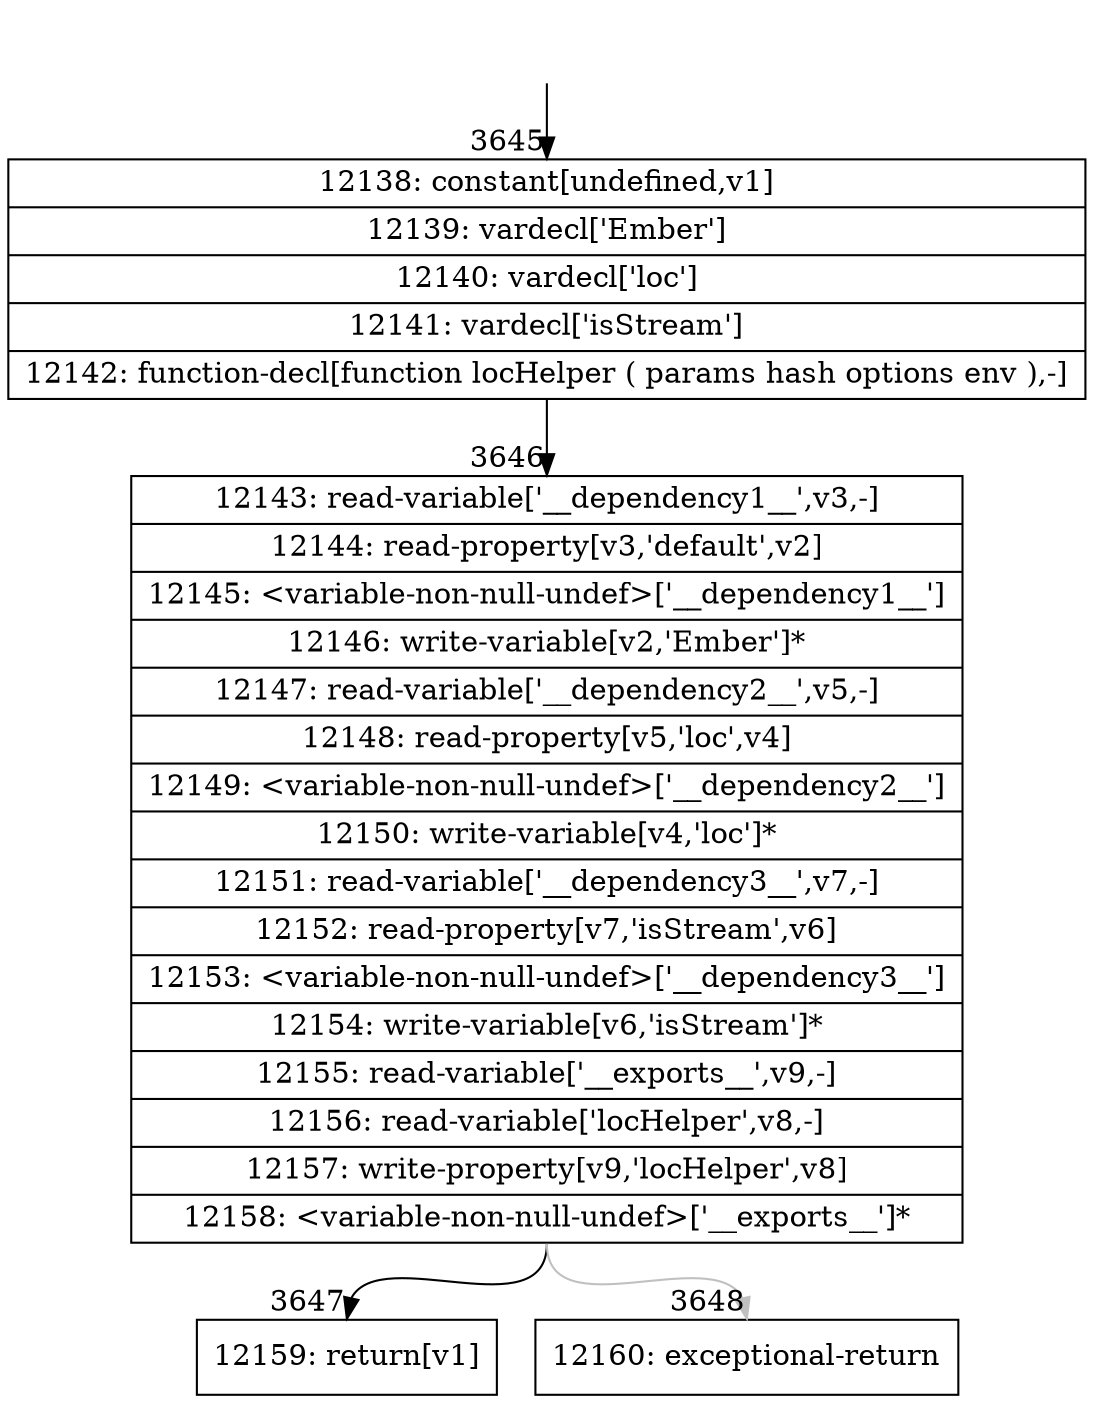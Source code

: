digraph {
rankdir="TD"
BB_entry286[shape=none,label=""];
BB_entry286 -> BB3645 [tailport=s, headport=n, headlabel="    3645"]
BB3645 [shape=record label="{12138: constant[undefined,v1]|12139: vardecl['Ember']|12140: vardecl['loc']|12141: vardecl['isStream']|12142: function-decl[function locHelper ( params hash options env ),-]}" ] 
BB3645 -> BB3646 [tailport=s, headport=n, headlabel="      3646"]
BB3646 [shape=record label="{12143: read-variable['__dependency1__',v3,-]|12144: read-property[v3,'default',v2]|12145: \<variable-non-null-undef\>['__dependency1__']|12146: write-variable[v2,'Ember']*|12147: read-variable['__dependency2__',v5,-]|12148: read-property[v5,'loc',v4]|12149: \<variable-non-null-undef\>['__dependency2__']|12150: write-variable[v4,'loc']*|12151: read-variable['__dependency3__',v7,-]|12152: read-property[v7,'isStream',v6]|12153: \<variable-non-null-undef\>['__dependency3__']|12154: write-variable[v6,'isStream']*|12155: read-variable['__exports__',v9,-]|12156: read-variable['locHelper',v8,-]|12157: write-property[v9,'locHelper',v8]|12158: \<variable-non-null-undef\>['__exports__']*}" ] 
BB3646 -> BB3647 [tailport=s, headport=n, headlabel="      3647"]
BB3646 -> BB3648 [tailport=s, headport=n, color=gray, headlabel="      3648"]
BB3647 [shape=record label="{12159: return[v1]}" ] 
BB3648 [shape=record label="{12160: exceptional-return}" ] 
//#$~ 6685
}
